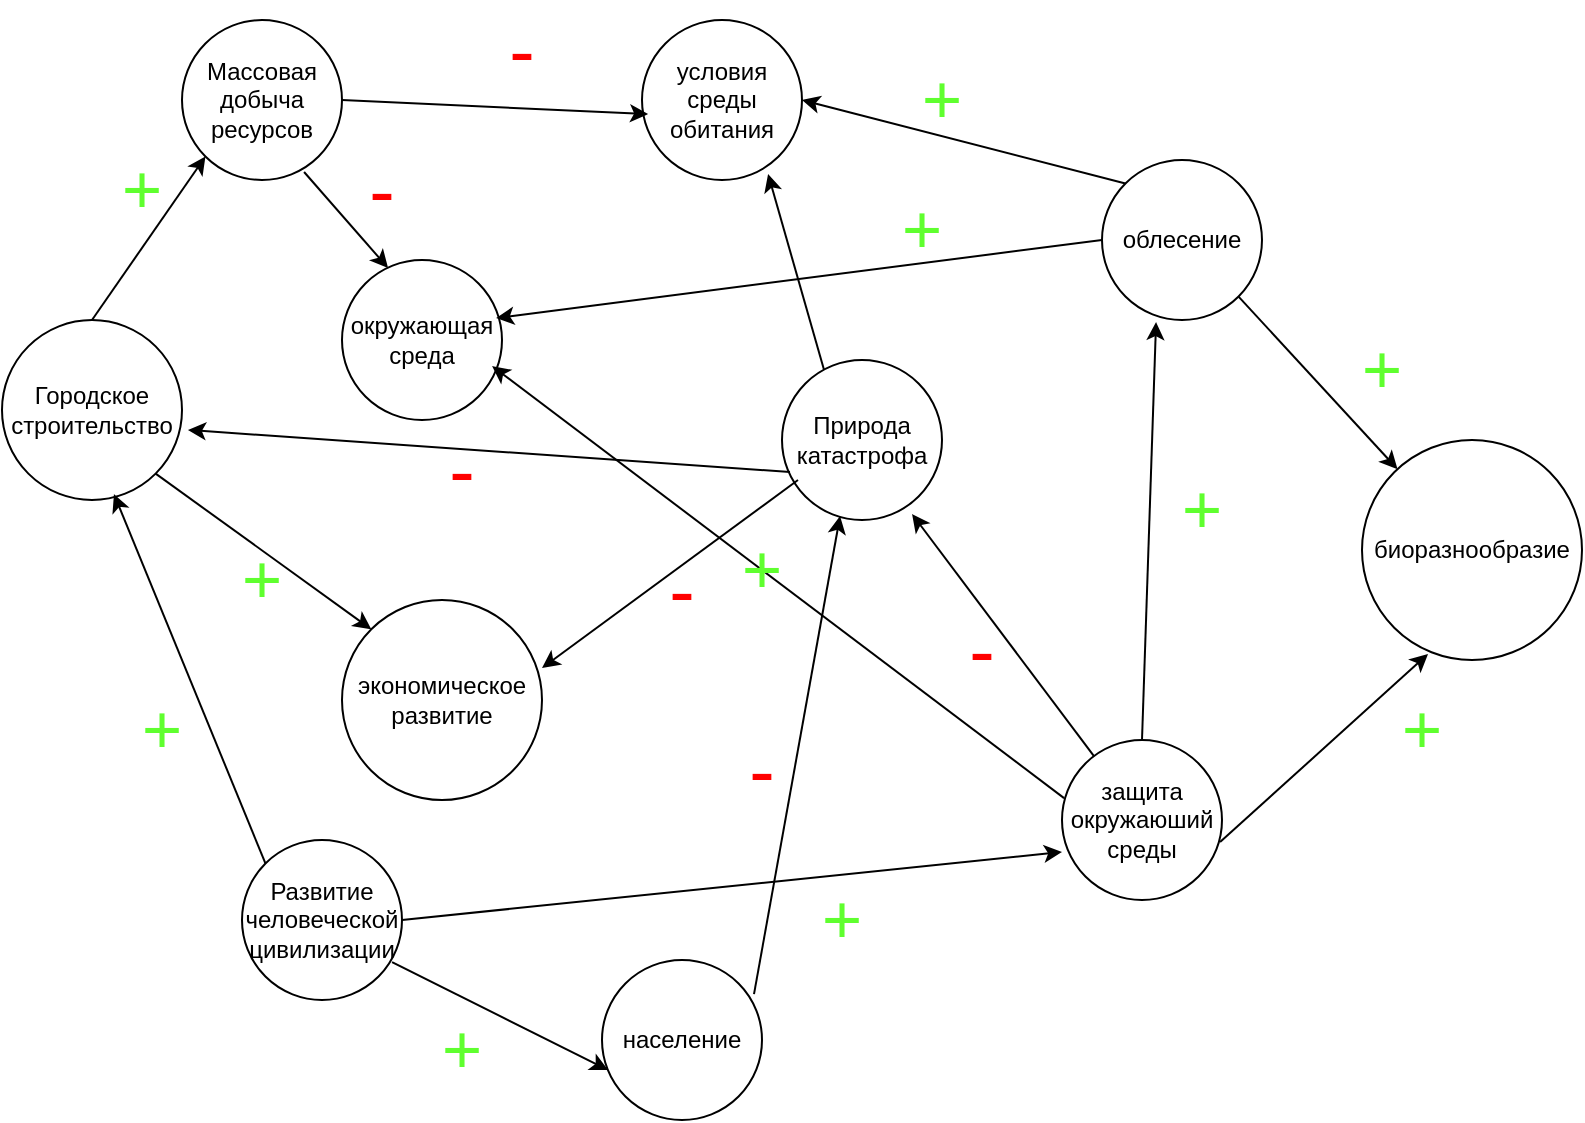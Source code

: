 <mxfile version="27.1.1">
  <diagram name="第 1 页" id="UmETh5VLJYESVILgNXj9">
    <mxGraphModel dx="3319" dy="743" grid="1" gridSize="10" guides="1" tooltips="1" connect="1" arrows="1" fold="1" page="1" pageScale="1" pageWidth="827" pageHeight="1169" math="0" shadow="0">
      <root>
        <mxCell id="0" />
        <mxCell id="1" parent="0" />
        <mxCell id="F-SWFyO0qxG9tA38Bt40-18" value="&lt;b&gt;&lt;font face=&quot;Verdana&quot; style=&quot;font-size: 36px; color: rgb(95, 255, 47);&quot;&gt;+&lt;/font&gt;&lt;/b&gt;" style="text;html=1;align=center;verticalAlign=middle;whiteSpace=wrap;rounded=0;strokeColor=none;" parent="1" vertex="1">
          <mxGeometry x="-620" y="705" width="100" height="50" as="geometry" />
        </mxCell>
        <mxCell id="4vSVzNAN4Ji2UqAIxyda-1" value="Природа&lt;div&gt;катастрофа&lt;/div&gt;" style="ellipse;whiteSpace=wrap;html=1;aspect=fixed;" vertex="1" parent="1">
          <mxGeometry x="-600" y="450" width="80" height="80" as="geometry" />
        </mxCell>
        <mxCell id="4vSVzNAN4Ji2UqAIxyda-2" value="облесение" style="ellipse;whiteSpace=wrap;html=1;aspect=fixed;" vertex="1" parent="1">
          <mxGeometry x="-440" y="350" width="80" height="80" as="geometry" />
        </mxCell>
        <mxCell id="4vSVzNAN4Ji2UqAIxyda-3" value="биоразнообразие" style="ellipse;whiteSpace=wrap;html=1;aspect=fixed;" vertex="1" parent="1">
          <mxGeometry x="-310" y="490" width="110" height="110" as="geometry" />
        </mxCell>
        <mxCell id="4vSVzNAN4Ji2UqAIxyda-4" value="защита окружаюший&lt;div&gt;среды&lt;/div&gt;" style="ellipse;whiteSpace=wrap;html=1;aspect=fixed;" vertex="1" parent="1">
          <mxGeometry x="-460" y="640" width="80" height="80" as="geometry" />
        </mxCell>
        <mxCell id="4vSVzNAN4Ji2UqAIxyda-5" value="население" style="ellipse;whiteSpace=wrap;html=1;aspect=fixed;" vertex="1" parent="1">
          <mxGeometry x="-690" y="750" width="80" height="80" as="geometry" />
        </mxCell>
        <mxCell id="4vSVzNAN4Ji2UqAIxyda-6" value="условия среды обитания" style="ellipse;whiteSpace=wrap;html=1;aspect=fixed;" vertex="1" parent="1">
          <mxGeometry x="-670" y="280" width="80" height="80" as="geometry" />
        </mxCell>
        <mxCell id="4vSVzNAN4Ji2UqAIxyda-7" value="окружающая&lt;div&gt;среда&lt;/div&gt;" style="ellipse;whiteSpace=wrap;html=1;aspect=fixed;" vertex="1" parent="1">
          <mxGeometry x="-820" y="400" width="80" height="80" as="geometry" />
        </mxCell>
        <mxCell id="4vSVzNAN4Ji2UqAIxyda-8" value="экономическое&lt;div&gt;развитие&lt;/div&gt;" style="ellipse;whiteSpace=wrap;html=1;aspect=fixed;" vertex="1" parent="1">
          <mxGeometry x="-820" y="570" width="100" height="100" as="geometry" />
        </mxCell>
        <mxCell id="4vSVzNAN4Ji2UqAIxyda-9" value="Городское строительство" style="ellipse;whiteSpace=wrap;html=1;aspect=fixed;" vertex="1" parent="1">
          <mxGeometry x="-990" y="430" width="90" height="90" as="geometry" />
        </mxCell>
        <mxCell id="4vSVzNAN4Ji2UqAIxyda-10" value="Массовая добыча ресурсов" style="ellipse;whiteSpace=wrap;html=1;aspect=fixed;" vertex="1" parent="1">
          <mxGeometry x="-900" y="280" width="80" height="80" as="geometry" />
        </mxCell>
        <mxCell id="4vSVzNAN4Ji2UqAIxyda-11" value="" style="endArrow=classic;html=1;rounded=0;exitX=0;exitY=0;exitDx=0;exitDy=0;entryX=1;entryY=0.5;entryDx=0;entryDy=0;" edge="1" parent="1" source="4vSVzNAN4Ji2UqAIxyda-2" target="4vSVzNAN4Ji2UqAIxyda-6">
          <mxGeometry width="50" height="50" relative="1" as="geometry">
            <mxPoint x="-480" y="340" as="sourcePoint" />
            <mxPoint x="-430" y="290" as="targetPoint" />
          </mxGeometry>
        </mxCell>
        <mxCell id="4vSVzNAN4Ji2UqAIxyda-12" value="" style="endArrow=classic;html=1;rounded=0;exitX=1;exitY=1;exitDx=0;exitDy=0;" edge="1" parent="1" source="4vSVzNAN4Ji2UqAIxyda-2" target="4vSVzNAN4Ji2UqAIxyda-3">
          <mxGeometry width="50" height="50" relative="1" as="geometry">
            <mxPoint x="-360" y="420" as="sourcePoint" />
            <mxPoint x="-310" y="370" as="targetPoint" />
          </mxGeometry>
        </mxCell>
        <mxCell id="4vSVzNAN4Ji2UqAIxyda-13" value="" style="endArrow=classic;html=1;rounded=0;exitX=0.5;exitY=0;exitDx=0;exitDy=0;entryX=0.338;entryY=1.013;entryDx=0;entryDy=0;entryPerimeter=0;" edge="1" parent="1" source="4vSVzNAN4Ji2UqAIxyda-4" target="4vSVzNAN4Ji2UqAIxyda-2">
          <mxGeometry width="50" height="50" relative="1" as="geometry">
            <mxPoint x="-450" y="600" as="sourcePoint" />
            <mxPoint x="-400" y="550" as="targetPoint" />
          </mxGeometry>
        </mxCell>
        <mxCell id="4vSVzNAN4Ji2UqAIxyda-14" value="" style="endArrow=classic;html=1;rounded=0;exitX=0.95;exitY=0.213;exitDx=0;exitDy=0;exitPerimeter=0;entryX=0.363;entryY=0.975;entryDx=0;entryDy=0;entryPerimeter=0;" edge="1" parent="1" source="4vSVzNAN4Ji2UqAIxyda-5" target="4vSVzNAN4Ji2UqAIxyda-1">
          <mxGeometry width="50" height="50" relative="1" as="geometry">
            <mxPoint x="-580" y="660" as="sourcePoint" />
            <mxPoint x="-530" y="610" as="targetPoint" />
          </mxGeometry>
        </mxCell>
        <mxCell id="4vSVzNAN4Ji2UqAIxyda-15" value="" style="endArrow=classic;html=1;rounded=0;entryX=0.813;entryY=0.963;entryDx=0;entryDy=0;entryPerimeter=0;" edge="1" parent="1" source="4vSVzNAN4Ji2UqAIxyda-4" target="4vSVzNAN4Ji2UqAIxyda-1">
          <mxGeometry width="50" height="50" relative="1" as="geometry">
            <mxPoint x="-550" y="660" as="sourcePoint" />
            <mxPoint x="-500" y="610" as="targetPoint" />
          </mxGeometry>
        </mxCell>
        <mxCell id="4vSVzNAN4Ji2UqAIxyda-16" value="" style="endArrow=classic;html=1;rounded=0;exitX=0.938;exitY=0.763;exitDx=0;exitDy=0;exitPerimeter=0;entryX=0.038;entryY=0.688;entryDx=0;entryDy=0;entryPerimeter=0;" edge="1" parent="1" source="4vSVzNAN4Ji2UqAIxyda-17" target="4vSVzNAN4Ji2UqAIxyda-5">
          <mxGeometry width="50" height="50" relative="1" as="geometry">
            <mxPoint x="-770" y="800" as="sourcePoint" />
            <mxPoint x="-720" y="750" as="targetPoint" />
          </mxGeometry>
        </mxCell>
        <mxCell id="4vSVzNAN4Ji2UqAIxyda-17" value="Развитие человеческой цивилизации" style="ellipse;whiteSpace=wrap;html=1;aspect=fixed;" vertex="1" parent="1">
          <mxGeometry x="-870" y="690" width="80" height="80" as="geometry" />
        </mxCell>
        <mxCell id="4vSVzNAN4Ji2UqAIxyda-18" value="" style="endArrow=classic;html=1;rounded=0;exitX=1;exitY=0.5;exitDx=0;exitDy=0;entryX=0;entryY=0.7;entryDx=0;entryDy=0;entryPerimeter=0;" edge="1" parent="1" source="4vSVzNAN4Ji2UqAIxyda-17" target="4vSVzNAN4Ji2UqAIxyda-4">
          <mxGeometry width="50" height="50" relative="1" as="geometry">
            <mxPoint x="-760" y="730" as="sourcePoint" />
            <mxPoint x="-710" y="680" as="targetPoint" />
          </mxGeometry>
        </mxCell>
        <mxCell id="4vSVzNAN4Ji2UqAIxyda-19" value="" style="endArrow=classic;html=1;rounded=0;entryX=0.938;entryY=0.663;entryDx=0;entryDy=0;entryPerimeter=0;exitX=0.013;exitY=0.363;exitDx=0;exitDy=0;exitPerimeter=0;" edge="1" parent="1" source="4vSVzNAN4Ji2UqAIxyda-4" target="4vSVzNAN4Ji2UqAIxyda-7">
          <mxGeometry width="50" height="50" relative="1" as="geometry">
            <mxPoint x="-700" y="660" as="sourcePoint" />
            <mxPoint x="-650" y="610" as="targetPoint" />
          </mxGeometry>
        </mxCell>
        <mxCell id="4vSVzNAN4Ji2UqAIxyda-20" value="" style="endArrow=classic;html=1;rounded=0;exitX=0.1;exitY=0.75;exitDx=0;exitDy=0;exitPerimeter=0;entryX=1;entryY=0.34;entryDx=0;entryDy=0;entryPerimeter=0;" edge="1" parent="1" source="4vSVzNAN4Ji2UqAIxyda-1" target="4vSVzNAN4Ji2UqAIxyda-8">
          <mxGeometry width="50" height="50" relative="1" as="geometry">
            <mxPoint x="-690" y="660" as="sourcePoint" />
            <mxPoint x="-640" y="610" as="targetPoint" />
          </mxGeometry>
        </mxCell>
        <mxCell id="4vSVzNAN4Ji2UqAIxyda-21" value="" style="endArrow=classic;html=1;rounded=0;entryX=1.033;entryY=0.611;entryDx=0;entryDy=0;entryPerimeter=0;exitX=0.05;exitY=0.7;exitDx=0;exitDy=0;exitPerimeter=0;" edge="1" parent="1" source="4vSVzNAN4Ji2UqAIxyda-1" target="4vSVzNAN4Ji2UqAIxyda-9">
          <mxGeometry width="50" height="50" relative="1" as="geometry">
            <mxPoint x="-890" y="590" as="sourcePoint" />
            <mxPoint x="-840" y="540" as="targetPoint" />
          </mxGeometry>
        </mxCell>
        <mxCell id="4vSVzNAN4Ji2UqAIxyda-22" value="" style="endArrow=classic;html=1;rounded=0;entryX=0;entryY=0;entryDx=0;entryDy=0;exitX=1;exitY=1;exitDx=0;exitDy=0;" edge="1" parent="1" source="4vSVzNAN4Ji2UqAIxyda-9" target="4vSVzNAN4Ji2UqAIxyda-8">
          <mxGeometry width="50" height="50" relative="1" as="geometry">
            <mxPoint x="-900" y="640" as="sourcePoint" />
            <mxPoint x="-810" y="590" as="targetPoint" />
          </mxGeometry>
        </mxCell>
        <mxCell id="4vSVzNAN4Ji2UqAIxyda-24" value="" style="endArrow=classic;html=1;rounded=0;entryX=0.622;entryY=0.967;entryDx=0;entryDy=0;entryPerimeter=0;exitX=0;exitY=0;exitDx=0;exitDy=0;" edge="1" parent="1" source="4vSVzNAN4Ji2UqAIxyda-17" target="4vSVzNAN4Ji2UqAIxyda-9">
          <mxGeometry width="50" height="50" relative="1" as="geometry">
            <mxPoint x="-920" y="670" as="sourcePoint" />
            <mxPoint x="-870" y="620" as="targetPoint" />
          </mxGeometry>
        </mxCell>
        <mxCell id="4vSVzNAN4Ji2UqAIxyda-25" value="" style="endArrow=classic;html=1;rounded=0;entryX=0;entryY=1;entryDx=0;entryDy=0;exitX=0.5;exitY=0;exitDx=0;exitDy=0;" edge="1" parent="1" source="4vSVzNAN4Ji2UqAIxyda-9" target="4vSVzNAN4Ji2UqAIxyda-10">
          <mxGeometry width="50" height="50" relative="1" as="geometry">
            <mxPoint x="-980" y="430" as="sourcePoint" />
            <mxPoint x="-930" y="380" as="targetPoint" />
          </mxGeometry>
        </mxCell>
        <mxCell id="4vSVzNAN4Ji2UqAIxyda-26" value="" style="endArrow=classic;html=1;rounded=0;exitX=1;exitY=0.5;exitDx=0;exitDy=0;entryX=0.038;entryY=0.588;entryDx=0;entryDy=0;entryPerimeter=0;" edge="1" parent="1" source="4vSVzNAN4Ji2UqAIxyda-10" target="4vSVzNAN4Ji2UqAIxyda-6">
          <mxGeometry width="50" height="50" relative="1" as="geometry">
            <mxPoint x="-790" y="350" as="sourcePoint" />
            <mxPoint x="-671" y="336" as="targetPoint" />
          </mxGeometry>
        </mxCell>
        <mxCell id="4vSVzNAN4Ji2UqAIxyda-27" value="" style="endArrow=classic;html=1;rounded=0;entryX=0.788;entryY=0.963;entryDx=0;entryDy=0;entryPerimeter=0;exitX=0.263;exitY=0.063;exitDx=0;exitDy=0;exitPerimeter=0;" edge="1" parent="1" source="4vSVzNAN4Ji2UqAIxyda-1" target="4vSVzNAN4Ji2UqAIxyda-6">
          <mxGeometry width="50" height="50" relative="1" as="geometry">
            <mxPoint x="-640" y="460" as="sourcePoint" />
            <mxPoint x="-590" y="410" as="targetPoint" />
          </mxGeometry>
        </mxCell>
        <mxCell id="4vSVzNAN4Ji2UqAIxyda-28" value="" style="endArrow=classic;html=1;rounded=0;exitX=0.763;exitY=0.95;exitDx=0;exitDy=0;exitPerimeter=0;entryX=0.288;entryY=0.05;entryDx=0;entryDy=0;entryPerimeter=0;" edge="1" parent="1" source="4vSVzNAN4Ji2UqAIxyda-10" target="4vSVzNAN4Ji2UqAIxyda-7">
          <mxGeometry width="50" height="50" relative="1" as="geometry">
            <mxPoint x="-840" y="430" as="sourcePoint" />
            <mxPoint x="-790" y="380" as="targetPoint" />
          </mxGeometry>
        </mxCell>
        <mxCell id="4vSVzNAN4Ji2UqAIxyda-29" value="" style="endArrow=classic;html=1;rounded=0;entryX=0.963;entryY=0.363;entryDx=0;entryDy=0;entryPerimeter=0;exitX=0;exitY=0.5;exitDx=0;exitDy=0;" edge="1" parent="1" source="4vSVzNAN4Ji2UqAIxyda-2" target="4vSVzNAN4Ji2UqAIxyda-7">
          <mxGeometry width="50" height="50" relative="1" as="geometry">
            <mxPoint x="-700" y="460" as="sourcePoint" />
            <mxPoint x="-650" y="410" as="targetPoint" />
          </mxGeometry>
        </mxCell>
        <mxCell id="4vSVzNAN4Ji2UqAIxyda-30" value="" style="endArrow=classic;html=1;rounded=0;exitX=0.988;exitY=0.638;exitDx=0;exitDy=0;exitPerimeter=0;entryX=0.3;entryY=0.973;entryDx=0;entryDy=0;entryPerimeter=0;" edge="1" parent="1" source="4vSVzNAN4Ji2UqAIxyda-4" target="4vSVzNAN4Ji2UqAIxyda-3">
          <mxGeometry width="50" height="50" relative="1" as="geometry">
            <mxPoint x="-340" y="740" as="sourcePoint" />
            <mxPoint x="-290" y="690" as="targetPoint" />
          </mxGeometry>
        </mxCell>
        <mxCell id="4vSVzNAN4Ji2UqAIxyda-31" value="&lt;b&gt;&lt;font face=&quot;Verdana&quot; style=&quot;font-size: 36px; color: rgb(95, 255, 47);&quot;&gt;+&lt;/font&gt;&lt;/b&gt;" style="text;html=1;align=center;verticalAlign=middle;whiteSpace=wrap;rounded=0;strokeColor=none;" vertex="1" parent="1">
          <mxGeometry x="-810" y="770" width="100" height="50" as="geometry" />
        </mxCell>
        <mxCell id="4vSVzNAN4Ji2UqAIxyda-32" value="&lt;b&gt;&lt;font face=&quot;Verdana&quot; style=&quot;font-size: 36px; color: rgb(95, 255, 47);&quot;&gt;+&lt;/font&gt;&lt;/b&gt;" style="text;html=1;align=center;verticalAlign=middle;whiteSpace=wrap;rounded=0;strokeColor=none;" vertex="1" parent="1">
          <mxGeometry x="-960" y="610" width="100" height="50" as="geometry" />
        </mxCell>
        <mxCell id="4vSVzNAN4Ji2UqAIxyda-33" value="&lt;b&gt;&lt;font face=&quot;Verdana&quot; style=&quot;font-size: 36px; color: rgb(95, 255, 47);&quot;&gt;+&lt;/font&gt;&lt;/b&gt;" style="text;html=1;align=center;verticalAlign=middle;whiteSpace=wrap;rounded=0;strokeColor=none;" vertex="1" parent="1">
          <mxGeometry x="-910" y="535" width="100" height="50" as="geometry" />
        </mxCell>
        <mxCell id="4vSVzNAN4Ji2UqAIxyda-34" value="&lt;b&gt;&lt;font face=&quot;Verdana&quot; style=&quot;font-size: 36px; color: rgb(95, 255, 47);&quot;&gt;+&lt;/font&gt;&lt;/b&gt;" style="text;html=1;align=center;verticalAlign=middle;whiteSpace=wrap;rounded=0;strokeColor=none;" vertex="1" parent="1">
          <mxGeometry x="-970" y="340" width="100" height="50" as="geometry" />
        </mxCell>
        <mxCell id="4vSVzNAN4Ji2UqAIxyda-35" value="&lt;b&gt;&lt;font face=&quot;Verdana&quot; style=&quot;font-size: 36px; color: rgb(95, 255, 47);&quot;&gt;+&lt;/font&gt;&lt;/b&gt;" style="text;html=1;align=center;verticalAlign=middle;whiteSpace=wrap;rounded=0;strokeColor=none;" vertex="1" parent="1">
          <mxGeometry x="-570" y="295" width="100" height="50" as="geometry" />
        </mxCell>
        <mxCell id="4vSVzNAN4Ji2UqAIxyda-36" value="&lt;b&gt;&lt;font face=&quot;Verdana&quot; style=&quot;font-size: 36px; color: rgb(95, 255, 47);&quot;&gt;+&lt;/font&gt;&lt;/b&gt;" style="text;html=1;align=center;verticalAlign=middle;whiteSpace=wrap;rounded=0;strokeColor=none;" vertex="1" parent="1">
          <mxGeometry x="-350" y="430" width="100" height="50" as="geometry" />
        </mxCell>
        <mxCell id="4vSVzNAN4Ji2UqAIxyda-37" value="&lt;b&gt;&lt;font face=&quot;Verdana&quot; style=&quot;font-size: 36px; color: rgb(95, 255, 47);&quot;&gt;+&lt;/font&gt;&lt;/b&gt;" style="text;html=1;align=center;verticalAlign=middle;whiteSpace=wrap;rounded=0;strokeColor=none;" vertex="1" parent="1">
          <mxGeometry x="-330" y="610" width="100" height="50" as="geometry" />
        </mxCell>
        <mxCell id="4vSVzNAN4Ji2UqAIxyda-38" value="&lt;b&gt;&lt;font face=&quot;Verdana&quot; style=&quot;font-size: 36px; color: rgb(95, 255, 47);&quot;&gt;+&lt;/font&gt;&lt;/b&gt;" style="text;html=1;align=center;verticalAlign=middle;whiteSpace=wrap;rounded=0;strokeColor=none;" vertex="1" parent="1">
          <mxGeometry x="-440" y="500" width="100" height="50" as="geometry" />
        </mxCell>
        <mxCell id="4vSVzNAN4Ji2UqAIxyda-39" value="&lt;b&gt;&lt;font face=&quot;Verdana&quot; style=&quot;font-size: 36px; color: rgb(95, 255, 47);&quot;&gt;+&lt;/font&gt;&lt;/b&gt;" style="text;html=1;align=center;verticalAlign=middle;whiteSpace=wrap;rounded=0;strokeColor=none;" vertex="1" parent="1">
          <mxGeometry x="-580" y="360" width="100" height="50" as="geometry" />
        </mxCell>
        <mxCell id="4vSVzNAN4Ji2UqAIxyda-40" value="&lt;b&gt;&lt;font face=&quot;Verdana&quot; style=&quot;font-size: 36px; color: rgb(255, 0, 0);&quot;&gt;-&lt;/font&gt;&lt;/b&gt;" style="text;html=1;align=center;verticalAlign=middle;whiteSpace=wrap;rounded=0;" vertex="1" parent="1">
          <mxGeometry x="-780" y="270" width="100" height="50" as="geometry" />
        </mxCell>
        <mxCell id="4vSVzNAN4Ji2UqAIxyda-41" value="&lt;b&gt;&lt;font face=&quot;Verdana&quot; style=&quot;font-size: 36px; color: rgb(255, 0, 0);&quot;&gt;-&lt;/font&gt;&lt;/b&gt;" style="text;html=1;align=center;verticalAlign=middle;whiteSpace=wrap;rounded=0;" vertex="1" parent="1">
          <mxGeometry x="-660" y="630" width="100" height="50" as="geometry" />
        </mxCell>
        <mxCell id="4vSVzNAN4Ji2UqAIxyda-42" value="&lt;b&gt;&lt;font face=&quot;Verdana&quot; style=&quot;font-size: 36px; color: rgb(255, 0, 0);&quot;&gt;-&lt;/font&gt;&lt;/b&gt;" style="text;html=1;align=center;verticalAlign=middle;whiteSpace=wrap;rounded=0;" vertex="1" parent="1">
          <mxGeometry x="-550" y="570" width="100" height="50" as="geometry" />
        </mxCell>
        <mxCell id="4vSVzNAN4Ji2UqAIxyda-43" value="&lt;b&gt;&lt;font face=&quot;Verdana&quot; style=&quot;font-size: 36px; color: rgb(255, 0, 0);&quot;&gt;-&lt;/font&gt;&lt;/b&gt;" style="text;html=1;align=center;verticalAlign=middle;whiteSpace=wrap;rounded=0;" vertex="1" parent="1">
          <mxGeometry x="-700" y="540" width="100" height="50" as="geometry" />
        </mxCell>
        <mxCell id="4vSVzNAN4Ji2UqAIxyda-44" value="&lt;b&gt;&lt;font face=&quot;Verdana&quot; style=&quot;font-size: 36px; color: rgb(95, 255, 47);&quot;&gt;+&lt;/font&gt;&lt;/b&gt;" style="text;html=1;align=center;verticalAlign=middle;whiteSpace=wrap;rounded=0;strokeColor=none;" vertex="1" parent="1">
          <mxGeometry x="-660" y="530" width="100" height="50" as="geometry" />
        </mxCell>
        <mxCell id="4vSVzNAN4Ji2UqAIxyda-45" value="&lt;b&gt;&lt;font face=&quot;Verdana&quot; style=&quot;font-size: 36px; color: rgb(255, 0, 0);&quot;&gt;-&lt;/font&gt;&lt;/b&gt;" style="text;html=1;align=center;verticalAlign=middle;whiteSpace=wrap;rounded=0;" vertex="1" parent="1">
          <mxGeometry x="-810" y="480" width="100" height="50" as="geometry" />
        </mxCell>
        <mxCell id="4vSVzNAN4Ji2UqAIxyda-46" value="&lt;b&gt;&lt;font face=&quot;Verdana&quot; style=&quot;font-size: 36px; color: rgb(255, 0, 0);&quot;&gt;-&lt;/font&gt;&lt;/b&gt;" style="text;html=1;align=center;verticalAlign=middle;whiteSpace=wrap;rounded=0;" vertex="1" parent="1">
          <mxGeometry x="-850" y="340" width="100" height="50" as="geometry" />
        </mxCell>
      </root>
    </mxGraphModel>
  </diagram>
</mxfile>
